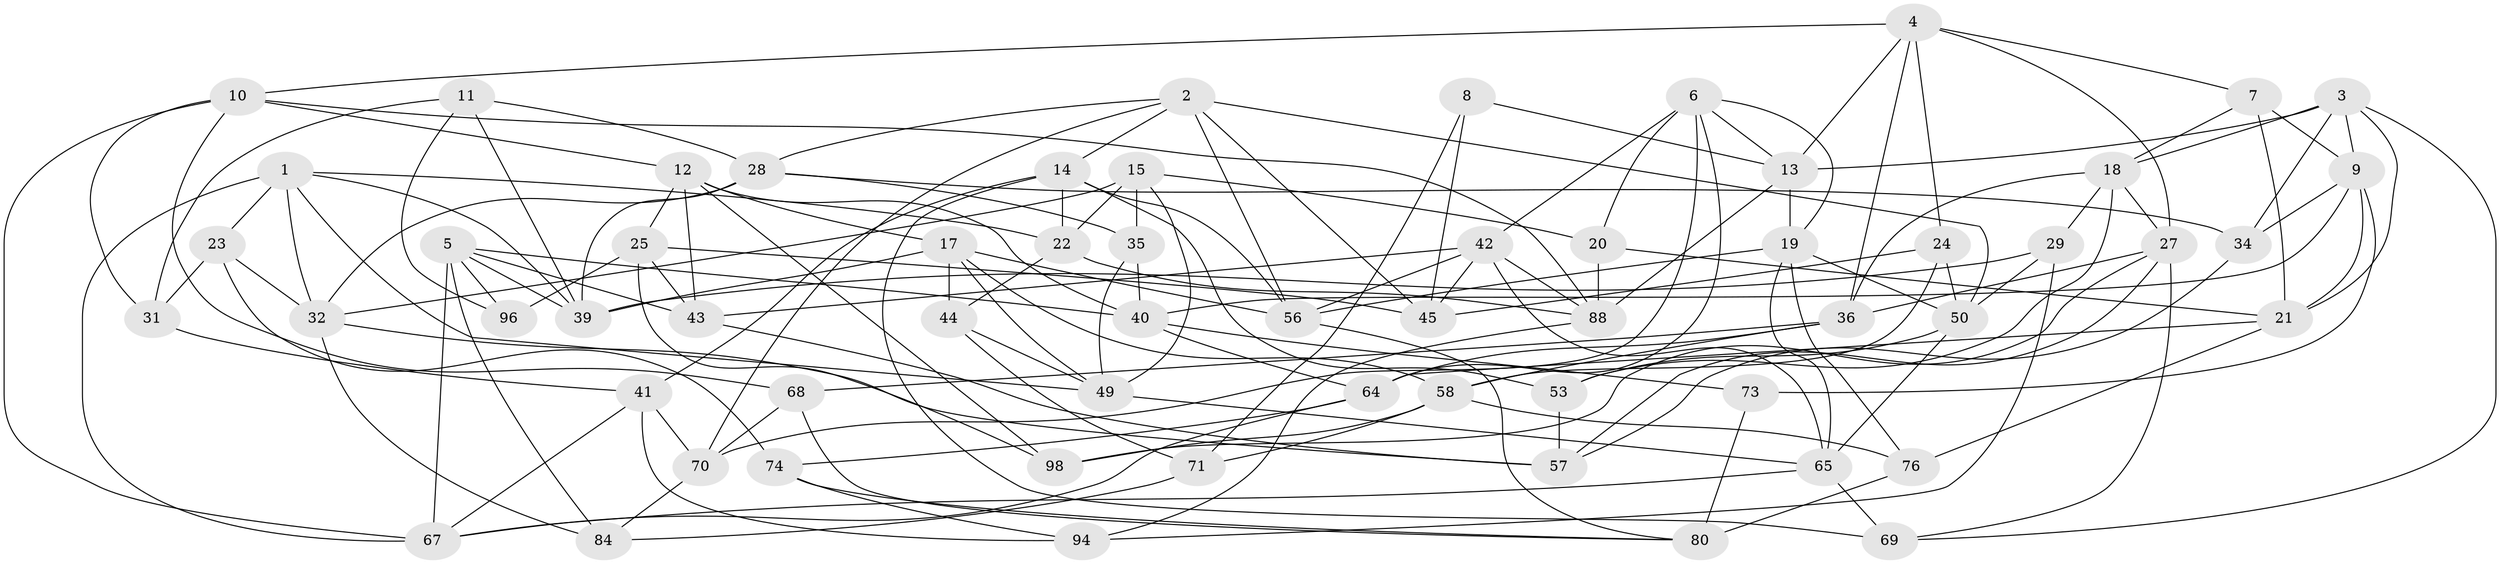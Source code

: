 // original degree distribution, {4: 1.0}
// Generated by graph-tools (version 1.1) at 2025/11/02/21/25 10:11:16]
// undirected, 61 vertices, 155 edges
graph export_dot {
graph [start="1"]
  node [color=gray90,style=filled];
  1 [super="+26"];
  2 [super="+100"];
  3 [super="+78"];
  4 [super="+47"];
  5 [super="+82"];
  6 [super="+75"];
  7;
  8;
  9 [super="+16"];
  10 [super="+59"];
  11;
  12 [super="+46"];
  13 [super="+62"];
  14 [super="+79"];
  15 [super="+48"];
  17 [super="+38"];
  18 [super="+87"];
  19 [super="+93"];
  20;
  21 [super="+81"];
  22 [super="+66"];
  23;
  24;
  25 [super="+33"];
  27 [super="+30"];
  28 [super="+89"];
  29;
  31;
  32 [super="+37"];
  34;
  35;
  36 [super="+91"];
  39 [super="+63"];
  40 [super="+54"];
  41 [super="+97"];
  42 [super="+51"];
  43 [super="+55"];
  44;
  45 [super="+72"];
  49 [super="+52"];
  50 [super="+99"];
  53;
  56 [super="+85"];
  57 [super="+60"];
  58 [super="+61"];
  64 [super="+86"];
  65 [super="+95"];
  67 [super="+90"];
  68;
  69;
  70 [super="+77"];
  71;
  73;
  74;
  76;
  80 [super="+83"];
  84;
  88 [super="+92"];
  94;
  96;
  98;
  1 -- 23;
  1 -- 39;
  1 -- 67;
  1 -- 32;
  1 -- 49;
  1 -- 22;
  2 -- 56;
  2 -- 45;
  2 -- 50;
  2 -- 14;
  2 -- 70;
  2 -- 28;
  3 -- 69;
  3 -- 34;
  3 -- 9;
  3 -- 21;
  3 -- 18;
  3 -- 13;
  4 -- 10;
  4 -- 13;
  4 -- 7;
  4 -- 24;
  4 -- 27;
  4 -- 36;
  5 -- 96;
  5 -- 39;
  5 -- 67;
  5 -- 43;
  5 -- 84;
  5 -- 40;
  6 -- 42;
  6 -- 20;
  6 -- 70;
  6 -- 64;
  6 -- 19;
  6 -- 13;
  7 -- 18;
  7 -- 9;
  7 -- 21;
  8 -- 45 [weight=2];
  8 -- 71;
  8 -- 13;
  9 -- 40;
  9 -- 73;
  9 -- 34;
  9 -- 21;
  10 -- 67;
  10 -- 68;
  10 -- 88;
  10 -- 12;
  10 -- 31;
  11 -- 96;
  11 -- 31;
  11 -- 28;
  11 -- 39;
  12 -- 98;
  12 -- 40;
  12 -- 17;
  12 -- 25;
  12 -- 43;
  13 -- 19;
  13 -- 88;
  14 -- 53;
  14 -- 41;
  14 -- 69;
  14 -- 22;
  14 -- 56;
  15 -- 20;
  15 -- 35;
  15 -- 32;
  15 -- 22 [weight=2];
  15 -- 49;
  17 -- 44;
  17 -- 58;
  17 -- 56;
  17 -- 39;
  17 -- 49;
  18 -- 27;
  18 -- 36;
  18 -- 29;
  18 -- 53;
  19 -- 50;
  19 -- 56;
  19 -- 65;
  19 -- 76;
  20 -- 21;
  20 -- 88;
  21 -- 64;
  21 -- 76;
  22 -- 44;
  22 -- 88;
  23 -- 31;
  23 -- 74;
  23 -- 32;
  24 -- 50;
  24 -- 58;
  24 -- 45;
  25 -- 96 [weight=2];
  25 -- 98;
  25 -- 43;
  25 -- 45;
  27 -- 98;
  27 -- 36;
  27 -- 69;
  27 -- 57;
  28 -- 34;
  28 -- 35;
  28 -- 32;
  28 -- 39;
  29 -- 39;
  29 -- 94;
  29 -- 50;
  31 -- 41;
  32 -- 84;
  32 -- 57;
  34 -- 57;
  35 -- 49;
  35 -- 40;
  36 -- 68;
  36 -- 64;
  36 -- 58;
  40 -- 73;
  40 -- 64;
  41 -- 94;
  41 -- 70 [weight=2];
  41 -- 67;
  42 -- 43;
  42 -- 65;
  42 -- 56;
  42 -- 45;
  42 -- 88;
  43 -- 57 [weight=2];
  44 -- 49;
  44 -- 71;
  49 -- 65;
  50 -- 65;
  50 -- 53;
  53 -- 57;
  56 -- 80;
  58 -- 76;
  58 -- 71;
  58 -- 98;
  64 -- 74;
  64 -- 67;
  65 -- 69;
  65 -- 67;
  68 -- 70;
  68 -- 80;
  70 -- 84;
  71 -- 84;
  73 -- 80 [weight=2];
  74 -- 80;
  74 -- 94;
  76 -- 80;
  88 -- 94;
}
